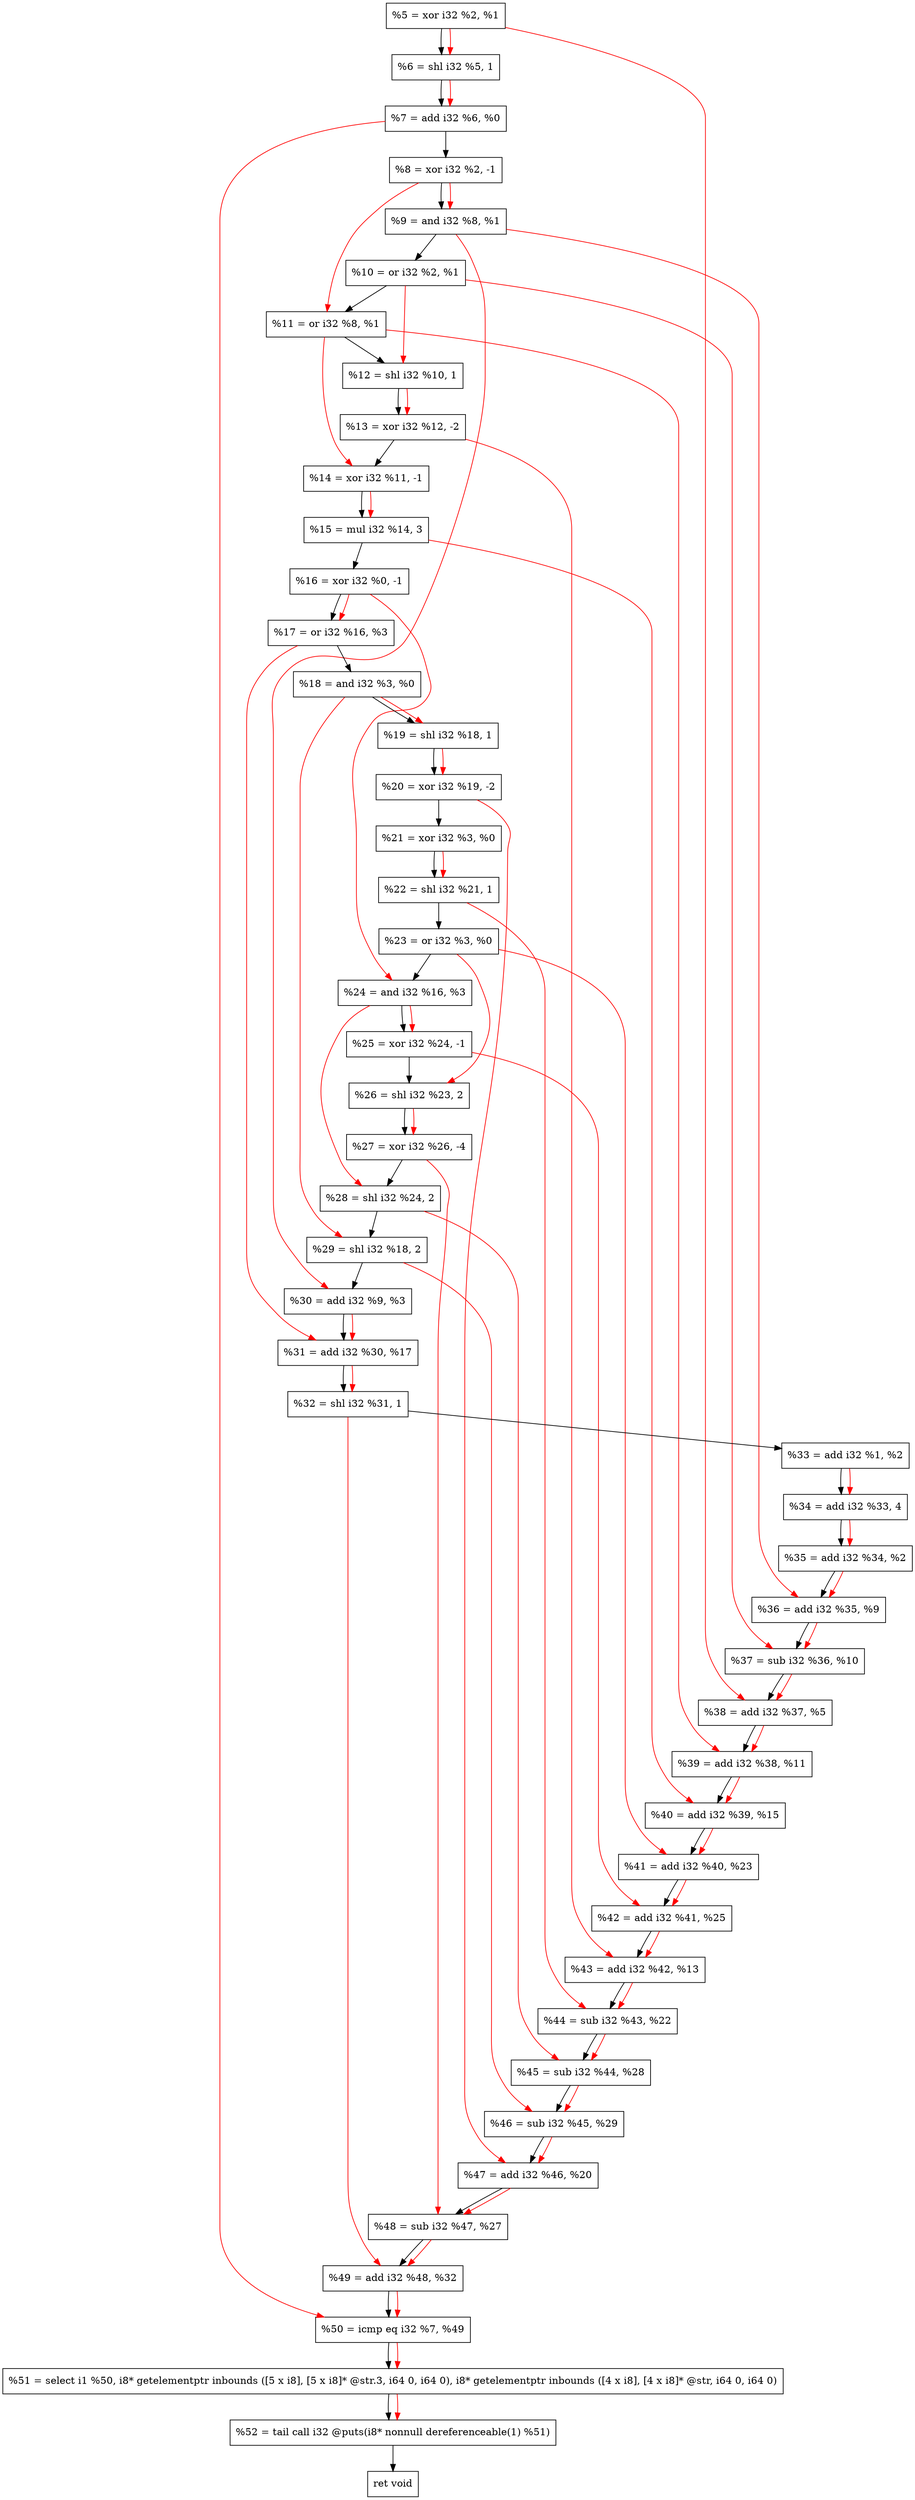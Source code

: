 digraph "DFG for'crackme' function" {
	Node0x164d720[shape=record, label="  %5 = xor i32 %2, %1"];
	Node0x164dda0[shape=record, label="  %6 = shl i32 %5, 1"];
	Node0x164de10[shape=record, label="  %7 = add i32 %6, %0"];
	Node0x164deb0[shape=record, label="  %8 = xor i32 %2, -1"];
	Node0x164df20[shape=record, label="  %9 = and i32 %8, %1"];
	Node0x164df90[shape=record, label="  %10 = or i32 %2, %1"];
	Node0x164e000[shape=record, label="  %11 = or i32 %8, %1"];
	Node0x164e070[shape=record, label="  %12 = shl i32 %10, 1"];
	Node0x164e110[shape=record, label="  %13 = xor i32 %12, -2"];
	Node0x164e180[shape=record, label="  %14 = xor i32 %11, -1"];
	Node0x164e220[shape=record, label="  %15 = mul i32 %14, 3"];
	Node0x164e290[shape=record, label="  %16 = xor i32 %0, -1"];
	Node0x164e300[shape=record, label="  %17 = or i32 %16, %3"];
	Node0x164e370[shape=record, label="  %18 = and i32 %3, %0"];
	Node0x164e3e0[shape=record, label="  %19 = shl i32 %18, 1"];
	Node0x164e450[shape=record, label="  %20 = xor i32 %19, -2"];
	Node0x164e4c0[shape=record, label="  %21 = xor i32 %3, %0"];
	Node0x164e530[shape=record, label="  %22 = shl i32 %21, 1"];
	Node0x164e5a0[shape=record, label="  %23 = or i32 %3, %0"];
	Node0x164e610[shape=record, label="  %24 = and i32 %16, %3"];
	Node0x164e680[shape=record, label="  %25 = xor i32 %24, -1"];
	Node0x164e720[shape=record, label="  %26 = shl i32 %23, 2"];
	Node0x164e7c0[shape=record, label="  %27 = xor i32 %26, -4"];
	Node0x164e830[shape=record, label="  %28 = shl i32 %24, 2"];
	Node0x164e8a0[shape=record, label="  %29 = shl i32 %18, 2"];
	Node0x164e910[shape=record, label="  %30 = add i32 %9, %3"];
	Node0x164e980[shape=record, label="  %31 = add i32 %30, %17"];
	Node0x164e9f0[shape=record, label="  %32 = shl i32 %31, 1"];
	Node0x164ec70[shape=record, label="  %33 = add i32 %1, %2"];
	Node0x164ed10[shape=record, label="  %34 = add i32 %33, 4"];
	Node0x164ed80[shape=record, label="  %35 = add i32 %34, %2"];
	Node0x164edf0[shape=record, label="  %36 = add i32 %35, %9"];
	Node0x164ee60[shape=record, label="  %37 = sub i32 %36, %10"];
	Node0x164eed0[shape=record, label="  %38 = add i32 %37, %5"];
	Node0x164ef40[shape=record, label="  %39 = add i32 %38, %11"];
	Node0x164efb0[shape=record, label="  %40 = add i32 %39, %15"];
	Node0x164f020[shape=record, label="  %41 = add i32 %40, %23"];
	Node0x164f090[shape=record, label="  %42 = add i32 %41, %25"];
	Node0x164f100[shape=record, label="  %43 = add i32 %42, %13"];
	Node0x164f170[shape=record, label="  %44 = sub i32 %43, %22"];
	Node0x164f1e0[shape=record, label="  %45 = sub i32 %44, %28"];
	Node0x164f250[shape=record, label="  %46 = sub i32 %45, %29"];
	Node0x164f2c0[shape=record, label="  %47 = add i32 %46, %20"];
	Node0x164f330[shape=record, label="  %48 = sub i32 %47, %27"];
	Node0x164f3a0[shape=record, label="  %49 = add i32 %48, %32"];
	Node0x164f410[shape=record, label="  %50 = icmp eq i32 %7, %49"];
	Node0x15ee268[shape=record, label="  %51 = select i1 %50, i8* getelementptr inbounds ([5 x i8], [5 x i8]* @str.3, i64 0, i64 0), i8* getelementptr inbounds ([4 x i8], [4 x i8]* @str, i64 0, i64 0)"];
	Node0x164f8b0[shape=record, label="  %52 = tail call i32 @puts(i8* nonnull dereferenceable(1) %51)"];
	Node0x164f900[shape=record, label="  ret void"];
	Node0x164d720 -> Node0x164dda0;
	Node0x164dda0 -> Node0x164de10;
	Node0x164de10 -> Node0x164deb0;
	Node0x164deb0 -> Node0x164df20;
	Node0x164df20 -> Node0x164df90;
	Node0x164df90 -> Node0x164e000;
	Node0x164e000 -> Node0x164e070;
	Node0x164e070 -> Node0x164e110;
	Node0x164e110 -> Node0x164e180;
	Node0x164e180 -> Node0x164e220;
	Node0x164e220 -> Node0x164e290;
	Node0x164e290 -> Node0x164e300;
	Node0x164e300 -> Node0x164e370;
	Node0x164e370 -> Node0x164e3e0;
	Node0x164e3e0 -> Node0x164e450;
	Node0x164e450 -> Node0x164e4c0;
	Node0x164e4c0 -> Node0x164e530;
	Node0x164e530 -> Node0x164e5a0;
	Node0x164e5a0 -> Node0x164e610;
	Node0x164e610 -> Node0x164e680;
	Node0x164e680 -> Node0x164e720;
	Node0x164e720 -> Node0x164e7c0;
	Node0x164e7c0 -> Node0x164e830;
	Node0x164e830 -> Node0x164e8a0;
	Node0x164e8a0 -> Node0x164e910;
	Node0x164e910 -> Node0x164e980;
	Node0x164e980 -> Node0x164e9f0;
	Node0x164e9f0 -> Node0x164ec70;
	Node0x164ec70 -> Node0x164ed10;
	Node0x164ed10 -> Node0x164ed80;
	Node0x164ed80 -> Node0x164edf0;
	Node0x164edf0 -> Node0x164ee60;
	Node0x164ee60 -> Node0x164eed0;
	Node0x164eed0 -> Node0x164ef40;
	Node0x164ef40 -> Node0x164efb0;
	Node0x164efb0 -> Node0x164f020;
	Node0x164f020 -> Node0x164f090;
	Node0x164f090 -> Node0x164f100;
	Node0x164f100 -> Node0x164f170;
	Node0x164f170 -> Node0x164f1e0;
	Node0x164f1e0 -> Node0x164f250;
	Node0x164f250 -> Node0x164f2c0;
	Node0x164f2c0 -> Node0x164f330;
	Node0x164f330 -> Node0x164f3a0;
	Node0x164f3a0 -> Node0x164f410;
	Node0x164f410 -> Node0x15ee268;
	Node0x15ee268 -> Node0x164f8b0;
	Node0x164f8b0 -> Node0x164f900;
edge [color=red]
	Node0x164d720 -> Node0x164dda0;
	Node0x164dda0 -> Node0x164de10;
	Node0x164deb0 -> Node0x164df20;
	Node0x164deb0 -> Node0x164e000;
	Node0x164df90 -> Node0x164e070;
	Node0x164e070 -> Node0x164e110;
	Node0x164e000 -> Node0x164e180;
	Node0x164e180 -> Node0x164e220;
	Node0x164e290 -> Node0x164e300;
	Node0x164e370 -> Node0x164e3e0;
	Node0x164e3e0 -> Node0x164e450;
	Node0x164e4c0 -> Node0x164e530;
	Node0x164e290 -> Node0x164e610;
	Node0x164e610 -> Node0x164e680;
	Node0x164e5a0 -> Node0x164e720;
	Node0x164e720 -> Node0x164e7c0;
	Node0x164e610 -> Node0x164e830;
	Node0x164e370 -> Node0x164e8a0;
	Node0x164df20 -> Node0x164e910;
	Node0x164e910 -> Node0x164e980;
	Node0x164e300 -> Node0x164e980;
	Node0x164e980 -> Node0x164e9f0;
	Node0x164ec70 -> Node0x164ed10;
	Node0x164ed10 -> Node0x164ed80;
	Node0x164ed80 -> Node0x164edf0;
	Node0x164df20 -> Node0x164edf0;
	Node0x164edf0 -> Node0x164ee60;
	Node0x164df90 -> Node0x164ee60;
	Node0x164ee60 -> Node0x164eed0;
	Node0x164d720 -> Node0x164eed0;
	Node0x164eed0 -> Node0x164ef40;
	Node0x164e000 -> Node0x164ef40;
	Node0x164ef40 -> Node0x164efb0;
	Node0x164e220 -> Node0x164efb0;
	Node0x164efb0 -> Node0x164f020;
	Node0x164e5a0 -> Node0x164f020;
	Node0x164f020 -> Node0x164f090;
	Node0x164e680 -> Node0x164f090;
	Node0x164f090 -> Node0x164f100;
	Node0x164e110 -> Node0x164f100;
	Node0x164f100 -> Node0x164f170;
	Node0x164e530 -> Node0x164f170;
	Node0x164f170 -> Node0x164f1e0;
	Node0x164e830 -> Node0x164f1e0;
	Node0x164f1e0 -> Node0x164f250;
	Node0x164e8a0 -> Node0x164f250;
	Node0x164f250 -> Node0x164f2c0;
	Node0x164e450 -> Node0x164f2c0;
	Node0x164f2c0 -> Node0x164f330;
	Node0x164e7c0 -> Node0x164f330;
	Node0x164f330 -> Node0x164f3a0;
	Node0x164e9f0 -> Node0x164f3a0;
	Node0x164de10 -> Node0x164f410;
	Node0x164f3a0 -> Node0x164f410;
	Node0x164f410 -> Node0x15ee268;
	Node0x15ee268 -> Node0x164f8b0;
}
